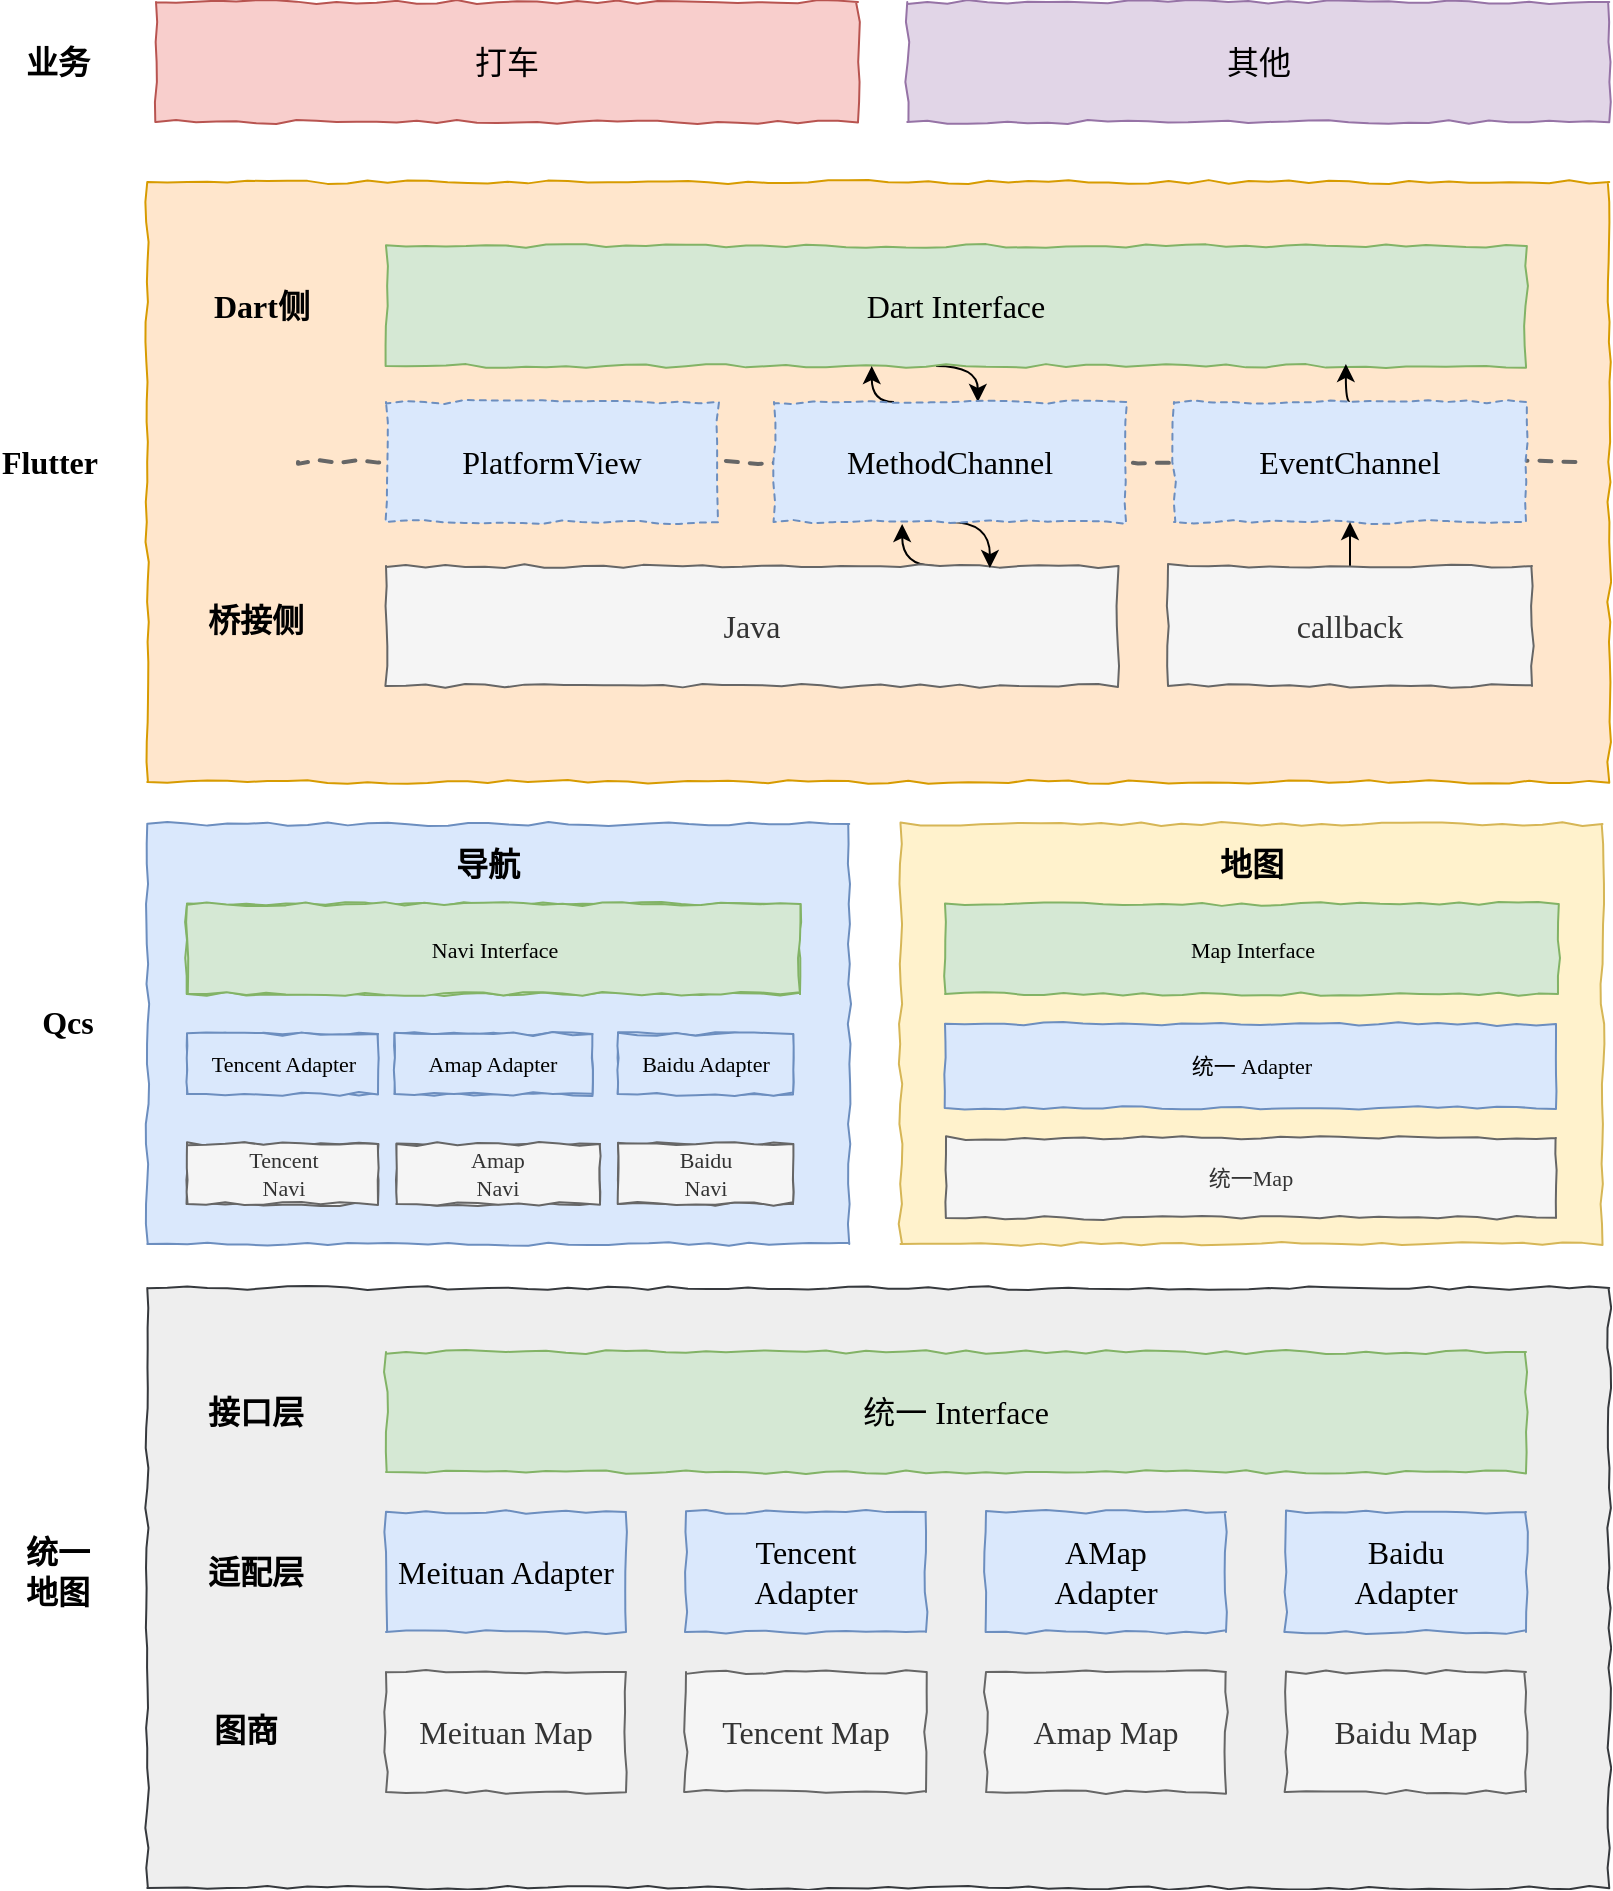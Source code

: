 <mxfile version="14.7.7" type="github">
  <diagram id="Is7nYFCBdMyNHaLq8IZW" name="第 1 页">
    <mxGraphModel dx="946" dy="1815" grid="1" gridSize="10" guides="1" tooltips="1" connect="1" arrows="1" fold="1" page="1" pageScale="1" pageWidth="827" pageHeight="1169" math="0" shadow="0">
      <root>
        <mxCell id="0" />
        <mxCell id="1" parent="0" />
        <mxCell id="AUB2p11LhJhiM78vF_-q-6" value="" style="rounded=0;whiteSpace=wrap;html=1;comic=1;fontFamily=Comic Sans MS;fontSize=16;fillColor=#ffe6cc;strokeColor=#d79b00;" vertex="1" parent="1">
          <mxGeometry x="84.63" y="-80" width="731" height="300" as="geometry" />
        </mxCell>
        <mxCell id="AUB2p11LhJhiM78vF_-q-33" value="" style="line;strokeWidth=2;html=1;rounded=0;comic=1;fontFamily=Comic Sans MS;fontSize=16;sketch=0;dashed=1;fillColor=#f5f5f5;strokeColor=#666666;fontColor=#333333;" vertex="1" parent="1">
          <mxGeometry x="160" y="55" width="640" height="10" as="geometry" />
        </mxCell>
        <mxCell id="XQhjO7J8rdvKNfG-MFRs-34" value="" style="rounded=0;whiteSpace=wrap;html=1;comic=1;fontFamily=Comic Sans MS;fontSize=16;fillColor=#dae8fc;strokeColor=#6c8ebf;" parent="1" vertex="1">
          <mxGeometry x="84.63" y="241" width="351" height="210" as="geometry" />
        </mxCell>
        <mxCell id="1ueHQHKciYsmYRuD5N_B-34" value="Qcs" style="text;html=1;strokeColor=none;fillColor=none;align=center;verticalAlign=middle;whiteSpace=wrap;rounded=0;comic=1;fontFamily=Comic Sans MS;fontSize=16;fontStyle=1" parent="1" vertex="1">
          <mxGeometry x="20" y="330" width="50" height="20" as="geometry" />
        </mxCell>
        <mxCell id="KlWJ0E5zpvOS__4lGVaB-1" value="地图" style="text;html=1;strokeColor=none;fillColor=none;align=center;verticalAlign=middle;whiteSpace=wrap;rounded=0;comic=1;fontFamily=Comic Sans MS;fontSize=16;fontStyle=1" parent="1" vertex="1">
          <mxGeometry x="611.75" y="260" width="50" height="20" as="geometry" />
        </mxCell>
        <mxCell id="KlWJ0E5zpvOS__4lGVaB-24" value="导航" style="text;html=1;strokeColor=none;fillColor=none;align=center;verticalAlign=middle;whiteSpace=wrap;rounded=0;comic=1;fontFamily=Comic Sans MS;fontSize=16;fontStyle=1" parent="1" vertex="1">
          <mxGeometry x="230" y="251" width="50" height="20" as="geometry" />
        </mxCell>
        <mxCell id="07GgqiMLKD5ptPio6yUv-8" value="地图" style="text;html=1;strokeColor=none;fillColor=none;align=center;verticalAlign=middle;whiteSpace=wrap;rounded=0;comic=1;fontFamily=Comic Sans MS;fontSize=16;fontStyle=1" parent="1" vertex="1">
          <mxGeometry x="611.75" y="260" width="50" height="20" as="geometry" />
        </mxCell>
        <mxCell id="XQhjO7J8rdvKNfG-MFRs-3" value="Map Interface" style="rounded=0;whiteSpace=wrap;html=1;comic=1;fillColor=#d5e8d4;strokeColor=#82b366;fontSize=11;fontFamily=Comic Sans MS;" parent="1" vertex="1">
          <mxGeometry x="483.5" y="281" width="306.5" height="45" as="geometry" />
        </mxCell>
        <mxCell id="XQhjO7J8rdvKNfG-MFRs-8" value="地图" style="text;html=1;strokeColor=none;fillColor=none;align=center;verticalAlign=middle;whiteSpace=wrap;rounded=0;comic=1;fontFamily=Comic Sans MS;fontSize=16;fontStyle=1" parent="1" vertex="1">
          <mxGeometry x="611.75" y="251" width="50" height="20" as="geometry" />
        </mxCell>
        <mxCell id="XQhjO7J8rdvKNfG-MFRs-17" value="Navi Interface" style="rounded=0;whiteSpace=wrap;html=1;comic=1;fillColor=#d5e8d4;strokeColor=#82b366;fontSize=11;fontFamily=Comic Sans MS;" parent="1" vertex="1">
          <mxGeometry x="104.5" y="281" width="306.5" height="45" as="geometry" />
        </mxCell>
        <mxCell id="XQhjO7J8rdvKNfG-MFRs-18" value="Tencent Adapter" style="rounded=0;whiteSpace=wrap;html=1;comic=1;fillColor=#dae8fc;strokeColor=#6c8ebf;fontSize=11;fontFamily=Comic Sans MS;" parent="1" vertex="1">
          <mxGeometry x="104.5" y="346" width="95.5" height="30" as="geometry" />
        </mxCell>
        <mxCell id="XQhjO7J8rdvKNfG-MFRs-19" value="Amap Adapter" style="rounded=0;whiteSpace=wrap;html=1;comic=1;fillColor=#dae8fc;strokeColor=#6c8ebf;fontSize=11;fontFamily=Comic Sans MS;" parent="1" vertex="1">
          <mxGeometry x="208.25" y="346" width="99" height="30" as="geometry" />
        </mxCell>
        <mxCell id="XQhjO7J8rdvKNfG-MFRs-20" value="Baidu Adapter" style="rounded=0;whiteSpace=wrap;html=1;comic=1;fillColor=#dae8fc;strokeColor=#6c8ebf;fontSize=11;fontFamily=Comic Sans MS;" parent="1" vertex="1">
          <mxGeometry x="320" y="346" width="87.5" height="30" as="geometry" />
        </mxCell>
        <mxCell id="XQhjO7J8rdvKNfG-MFRs-21" value="Tencent&lt;br&gt;Navi" style="rounded=0;whiteSpace=wrap;html=1;comic=1;fillColor=#f5f5f5;strokeColor=#666666;fontSize=11;fontFamily=Comic Sans MS;fontColor=#333333;" parent="1" vertex="1">
          <mxGeometry x="104.5" y="401" width="95.5" height="30" as="geometry" />
        </mxCell>
        <mxCell id="XQhjO7J8rdvKNfG-MFRs-22" value="Amap&lt;br&gt;Navi" style="rounded=0;whiteSpace=wrap;html=1;comic=1;fillColor=#f5f5f5;strokeColor=#666666;fontSize=11;fontFamily=Comic Sans MS;fontColor=#333333;" parent="1" vertex="1">
          <mxGeometry x="209.25" y="401" width="101.75" height="30" as="geometry" />
        </mxCell>
        <mxCell id="XQhjO7J8rdvKNfG-MFRs-23" value="Baidu&lt;br&gt;Navi" style="rounded=0;whiteSpace=wrap;html=1;comic=1;fillColor=#f5f5f5;strokeColor=#666666;fontSize=11;fontFamily=Comic Sans MS;fontColor=#333333;" parent="1" vertex="1">
          <mxGeometry x="320" y="401" width="87.5" height="30" as="geometry" />
        </mxCell>
        <mxCell id="XQhjO7J8rdvKNfG-MFRs-25" value="" style="rounded=0;whiteSpace=wrap;html=1;comic=1;fontFamily=Comic Sans MS;fontSize=16;fillColor=#fff2cc;strokeColor=#d6b656;" parent="1" vertex="1">
          <mxGeometry x="461.25" y="241" width="351" height="210" as="geometry" />
        </mxCell>
        <mxCell id="XQhjO7J8rdvKNfG-MFRs-27" value="Map Interface" style="rounded=0;whiteSpace=wrap;html=1;comic=1;fillColor=#d5e8d4;strokeColor=#82b366;fontSize=11;fontFamily=Comic Sans MS;" parent="1" vertex="1">
          <mxGeometry x="483.5" y="281" width="306.5" height="45" as="geometry" />
        </mxCell>
        <mxCell id="XQhjO7J8rdvKNfG-MFRs-32" value="地图" style="text;html=1;strokeColor=none;fillColor=none;align=center;verticalAlign=middle;whiteSpace=wrap;rounded=0;comic=1;fontFamily=Comic Sans MS;fontSize=16;fontStyle=1" parent="1" vertex="1">
          <mxGeometry x="611.75" y="251" width="50" height="20" as="geometry" />
        </mxCell>
        <mxCell id="XQhjO7J8rdvKNfG-MFRs-35" value="Navi Interface" style="rounded=0;whiteSpace=wrap;html=1;comic=1;fillColor=#d5e8d4;strokeColor=#82b366;fontSize=11;fontFamily=Comic Sans MS;" parent="1" vertex="1">
          <mxGeometry x="104.5" y="281" width="306.5" height="45" as="geometry" />
        </mxCell>
        <mxCell id="XQhjO7J8rdvKNfG-MFRs-36" value="Tencent Adapter" style="rounded=0;whiteSpace=wrap;html=1;comic=1;fillColor=#dae8fc;strokeColor=#6c8ebf;fontSize=11;fontFamily=Comic Sans MS;" parent="1" vertex="1">
          <mxGeometry x="104.5" y="346" width="95.5" height="30" as="geometry" />
        </mxCell>
        <mxCell id="XQhjO7J8rdvKNfG-MFRs-37" value="Amap Adapter" style="rounded=0;whiteSpace=wrap;html=1;comic=1;fillColor=#dae8fc;strokeColor=#6c8ebf;fontSize=11;fontFamily=Comic Sans MS;" parent="1" vertex="1">
          <mxGeometry x="208.25" y="346" width="99" height="30" as="geometry" />
        </mxCell>
        <mxCell id="XQhjO7J8rdvKNfG-MFRs-38" value="Baidu Adapter" style="rounded=0;whiteSpace=wrap;html=1;comic=1;fillColor=#dae8fc;strokeColor=#6c8ebf;fontSize=11;fontFamily=Comic Sans MS;" parent="1" vertex="1">
          <mxGeometry x="320" y="346" width="87.5" height="30" as="geometry" />
        </mxCell>
        <mxCell id="XQhjO7J8rdvKNfG-MFRs-39" value="Tencent&lt;br&gt;Navi" style="rounded=0;whiteSpace=wrap;html=1;comic=1;fillColor=#f5f5f5;strokeColor=#666666;fontSize=11;fontFamily=Comic Sans MS;fontColor=#333333;" parent="1" vertex="1">
          <mxGeometry x="104.5" y="401" width="95.5" height="30" as="geometry" />
        </mxCell>
        <mxCell id="XQhjO7J8rdvKNfG-MFRs-40" value="Amap&lt;br&gt;Navi" style="rounded=0;whiteSpace=wrap;html=1;comic=1;fillColor=#f5f5f5;strokeColor=#666666;fontSize=11;fontFamily=Comic Sans MS;fontColor=#333333;" parent="1" vertex="1">
          <mxGeometry x="209.25" y="401" width="101.75" height="30" as="geometry" />
        </mxCell>
        <mxCell id="XQhjO7J8rdvKNfG-MFRs-41" value="Baidu&lt;br&gt;Navi" style="rounded=0;whiteSpace=wrap;html=1;comic=1;fillColor=#f5f5f5;strokeColor=#666666;fontSize=11;fontFamily=Comic Sans MS;fontColor=#333333;" parent="1" vertex="1">
          <mxGeometry x="320" y="401" width="87.5" height="30" as="geometry" />
        </mxCell>
        <mxCell id="XQhjO7J8rdvKNfG-MFRs-43" value="" style="rounded=0;whiteSpace=wrap;html=1;comic=1;fontFamily=Comic Sans MS;fontSize=16;fillColor=#eeeeee;strokeColor=#36393d;" parent="1" vertex="1">
          <mxGeometry x="84.63" y="473" width="731" height="300" as="geometry" />
        </mxCell>
        <mxCell id="XQhjO7J8rdvKNfG-MFRs-44" value="Meituan Map" style="rounded=0;whiteSpace=wrap;html=1;comic=1;fillColor=#f5f5f5;strokeColor=#666666;fontColor=#333333;fontSize=16;fontFamily=Comic Sans MS;" parent="1" vertex="1">
          <mxGeometry x="204" y="665" width="120" height="60" as="geometry" />
        </mxCell>
        <mxCell id="XQhjO7J8rdvKNfG-MFRs-45" value="Tencent Map" style="rounded=0;whiteSpace=wrap;html=1;comic=1;fillColor=#f5f5f5;strokeColor=#666666;fontColor=#333333;fontSize=16;fontFamily=Comic Sans MS;" parent="1" vertex="1">
          <mxGeometry x="354" y="665" width="120" height="60" as="geometry" />
        </mxCell>
        <mxCell id="XQhjO7J8rdvKNfG-MFRs-46" value="Amap Map" style="rounded=0;whiteSpace=wrap;html=1;comic=1;fillColor=#f5f5f5;strokeColor=#666666;fontColor=#333333;fontSize=16;fontFamily=Comic Sans MS;" parent="1" vertex="1">
          <mxGeometry x="504" y="665" width="120" height="60" as="geometry" />
        </mxCell>
        <mxCell id="XQhjO7J8rdvKNfG-MFRs-47" value="Baidu Map" style="rounded=0;whiteSpace=wrap;html=1;comic=1;fillColor=#f5f5f5;strokeColor=#666666;fontColor=#333333;fontSize=16;fontFamily=Comic Sans MS;" parent="1" vertex="1">
          <mxGeometry x="654" y="665" width="120" height="60" as="geometry" />
        </mxCell>
        <mxCell id="XQhjO7J8rdvKNfG-MFRs-48" value="Meituan Adapter" style="rounded=0;whiteSpace=wrap;html=1;comic=1;fillColor=#dae8fc;strokeColor=#6c8ebf;fontSize=16;fontFamily=Comic Sans MS;" parent="1" vertex="1">
          <mxGeometry x="204" y="585" width="120" height="60" as="geometry" />
        </mxCell>
        <mxCell id="XQhjO7J8rdvKNfG-MFRs-49" value="图商" style="text;html=1;strokeColor=none;fillColor=none;align=center;verticalAlign=middle;whiteSpace=wrap;rounded=0;comic=1;fontFamily=Comic Sans MS;fontSize=16;fontStyle=1" parent="1" vertex="1">
          <mxGeometry x="114" y="685" width="40" height="18" as="geometry" />
        </mxCell>
        <mxCell id="XQhjO7J8rdvKNfG-MFRs-50" value="Tencent&lt;br&gt;Adapter" style="rounded=0;whiteSpace=wrap;html=1;comic=1;fillColor=#dae8fc;strokeColor=#6c8ebf;fontSize=16;fontFamily=Comic Sans MS;" parent="1" vertex="1">
          <mxGeometry x="354" y="585" width="120" height="60" as="geometry" />
        </mxCell>
        <mxCell id="XQhjO7J8rdvKNfG-MFRs-51" value="AMap&lt;br&gt;Adapter" style="rounded=0;whiteSpace=wrap;html=1;comic=1;fillColor=#dae8fc;strokeColor=#6c8ebf;fontSize=16;fontFamily=Comic Sans MS;" parent="1" vertex="1">
          <mxGeometry x="504" y="585" width="120" height="60" as="geometry" />
        </mxCell>
        <mxCell id="XQhjO7J8rdvKNfG-MFRs-52" value="Baidu&lt;br&gt;Adapter" style="rounded=0;whiteSpace=wrap;html=1;comic=1;fillColor=#dae8fc;strokeColor=#6c8ebf;fontSize=16;fontFamily=Comic Sans MS;" parent="1" vertex="1">
          <mxGeometry x="654" y="585" width="120" height="60" as="geometry" />
        </mxCell>
        <mxCell id="XQhjO7J8rdvKNfG-MFRs-53" value="适配层" style="text;html=1;strokeColor=none;fillColor=none;align=center;verticalAlign=middle;whiteSpace=wrap;rounded=0;comic=1;fontFamily=Comic Sans MS;fontSize=16;fontStyle=1" parent="1" vertex="1">
          <mxGeometry x="114" y="605" width="50" height="20" as="geometry" />
        </mxCell>
        <mxCell id="XQhjO7J8rdvKNfG-MFRs-55" value="接口层" style="text;html=1;strokeColor=none;fillColor=none;align=center;verticalAlign=middle;whiteSpace=wrap;rounded=0;comic=1;fontFamily=Comic Sans MS;fontSize=16;fontStyle=1" parent="1" vertex="1">
          <mxGeometry x="114" y="525" width="50" height="20" as="geometry" />
        </mxCell>
        <mxCell id="XQhjO7J8rdvKNfG-MFRs-56" value="统一&lt;br&gt;地图" style="text;html=1;strokeColor=none;fillColor=none;align=center;verticalAlign=middle;whiteSpace=wrap;rounded=0;comic=1;fontFamily=Comic Sans MS;fontSize=16;fontStyle=1" parent="1" vertex="1">
          <mxGeometry x="11" y="605" width="58" height="20" as="geometry" />
        </mxCell>
        <mxCell id="AUB2p11LhJhiM78vF_-q-1" value="统一Map" style="rounded=0;whiteSpace=wrap;html=1;comic=1;fillColor=#f5f5f5;strokeColor=#666666;fontSize=11;fontFamily=Comic Sans MS;fontColor=#333333;" vertex="1" parent="1">
          <mxGeometry x="484" y="398" width="305" height="40" as="geometry" />
        </mxCell>
        <mxCell id="AUB2p11LhJhiM78vF_-q-2" value="统一 Adapter" style="rounded=0;whiteSpace=wrap;html=1;comic=1;fillColor=#dae8fc;strokeColor=#6c8ebf;fontSize=11;fontFamily=Comic Sans MS;" vertex="1" parent="1">
          <mxGeometry x="483.5" y="341" width="305.5" height="42" as="geometry" />
        </mxCell>
        <mxCell id="AUB2p11LhJhiM78vF_-q-3" value="统一 Interface" style="rounded=0;whiteSpace=wrap;html=1;comic=1;fillColor=#d5e8d4;strokeColor=#82b366;fontSize=16;fontFamily=Comic Sans MS;" vertex="1" parent="1">
          <mxGeometry x="204" y="505" width="570" height="60" as="geometry" />
        </mxCell>
        <mxCell id="AUB2p11LhJhiM78vF_-q-5" value="Flutter" style="text;html=1;strokeColor=none;fillColor=none;align=center;verticalAlign=middle;whiteSpace=wrap;rounded=0;comic=1;fontFamily=Comic Sans MS;fontSize=16;fontStyle=1" vertex="1" parent="1">
          <mxGeometry x="11" y="50" width="50" height="20" as="geometry" />
        </mxCell>
        <mxCell id="AUB2p11LhJhiM78vF_-q-44" style="edgeStyle=orthogonalEdgeStyle;curved=1;orthogonalLoop=1;jettySize=auto;html=1;exitX=0.75;exitY=0;exitDx=0;exitDy=0;entryX=0.364;entryY=1.017;entryDx=0;entryDy=0;entryPerimeter=0;fontFamily=Comic Sans MS;fontSize=16;" edge="1" parent="1" source="AUB2p11LhJhiM78vF_-q-7" target="AUB2p11LhJhiM78vF_-q-36">
          <mxGeometry relative="1" as="geometry" />
        </mxCell>
        <mxCell id="AUB2p11LhJhiM78vF_-q-7" value="Java" style="rounded=0;whiteSpace=wrap;html=1;comic=1;fillColor=#f5f5f5;strokeColor=#666666;fontColor=#333333;fontSize=16;fontFamily=Comic Sans MS;" vertex="1" parent="1">
          <mxGeometry x="204" y="112" width="366" height="60" as="geometry" />
        </mxCell>
        <mxCell id="AUB2p11LhJhiM78vF_-q-12" value="桥接侧" style="text;html=1;strokeColor=none;fillColor=none;align=center;verticalAlign=middle;whiteSpace=wrap;rounded=0;comic=1;fontFamily=Comic Sans MS;fontSize=16;fontStyle=1" vertex="1" parent="1">
          <mxGeometry x="112" y="130" width="54" height="18" as="geometry" />
        </mxCell>
        <mxCell id="AUB2p11LhJhiM78vF_-q-17" value="Dart侧" style="text;html=1;strokeColor=none;fillColor=none;align=center;verticalAlign=middle;whiteSpace=wrap;rounded=0;comic=1;fontFamily=Comic Sans MS;fontSize=16;fontStyle=1" vertex="1" parent="1">
          <mxGeometry x="114" y="-28" width="56" height="20" as="geometry" />
        </mxCell>
        <mxCell id="AUB2p11LhJhiM78vF_-q-45" style="edgeStyle=orthogonalEdgeStyle;curved=1;orthogonalLoop=1;jettySize=auto;html=1;exitX=0.5;exitY=1;exitDx=0;exitDy=0;entryX=0.636;entryY=0;entryDx=0;entryDy=0;entryPerimeter=0;fontFamily=Comic Sans MS;fontSize=16;" edge="1" parent="1">
          <mxGeometry relative="1" as="geometry">
            <mxPoint x="479" y="12" as="sourcePoint" />
            <mxPoint x="499.936" y="30" as="targetPoint" />
          </mxGeometry>
        </mxCell>
        <mxCell id="AUB2p11LhJhiM78vF_-q-18" value="Dart Interface" style="rounded=0;whiteSpace=wrap;html=1;comic=1;fillColor=#d5e8d4;strokeColor=#82b366;fontSize=16;fontFamily=Comic Sans MS;" vertex="1" parent="1">
          <mxGeometry x="204" y="-48" width="570" height="60" as="geometry" />
        </mxCell>
        <mxCell id="AUB2p11LhJhiM78vF_-q-23" value="业务" style="text;html=1;strokeColor=none;fillColor=none;align=center;verticalAlign=middle;whiteSpace=wrap;rounded=0;comic=1;fontFamily=Comic Sans MS;fontSize=16;fontStyle=1" vertex="1" parent="1">
          <mxGeometry x="15" y="-150" width="50" height="20" as="geometry" />
        </mxCell>
        <mxCell id="AUB2p11LhJhiM78vF_-q-24" value="打车" style="rounded=0;whiteSpace=wrap;html=1;comic=1;fontSize=16;fontFamily=Comic Sans MS;fillColor=#f8cecc;strokeColor=#b85450;" vertex="1" parent="1">
          <mxGeometry x="89" y="-170" width="351" height="60" as="geometry" />
        </mxCell>
        <mxCell id="AUB2p11LhJhiM78vF_-q-25" value="其他" style="rounded=0;whiteSpace=wrap;html=1;comic=1;fontSize=16;fontFamily=Comic Sans MS;fillColor=#e1d5e7;strokeColor=#9673a6;" vertex="1" parent="1">
          <mxGeometry x="464.63" y="-170" width="351" height="60" as="geometry" />
        </mxCell>
        <mxCell id="AUB2p11LhJhiM78vF_-q-34" value="PlatformView" style="rounded=0;whiteSpace=wrap;html=1;dashed=1;comic=1;sketch=0;fontFamily=Comic Sans MS;fontSize=16;fillColor=#dae8fc;strokeColor=#6c8ebf;" vertex="1" parent="1">
          <mxGeometry x="204" y="30" width="166" height="60" as="geometry" />
        </mxCell>
        <mxCell id="AUB2p11LhJhiM78vF_-q-43" style="edgeStyle=orthogonalEdgeStyle;curved=1;orthogonalLoop=1;jettySize=auto;html=1;exitX=0.25;exitY=0;exitDx=0;exitDy=0;entryX=0.398;entryY=1;entryDx=0;entryDy=0;entryPerimeter=0;fontFamily=Comic Sans MS;fontSize=16;" edge="1" parent="1">
          <mxGeometry relative="1" as="geometry">
            <mxPoint x="458" y="30" as="sourcePoint" />
            <mxPoint x="446.86" y="12" as="targetPoint" />
          </mxGeometry>
        </mxCell>
        <mxCell id="AUB2p11LhJhiM78vF_-q-47" style="edgeStyle=orthogonalEdgeStyle;curved=1;orthogonalLoop=1;jettySize=auto;html=1;exitX=0.5;exitY=1;exitDx=0;exitDy=0;entryX=0.825;entryY=0.017;entryDx=0;entryDy=0;entryPerimeter=0;fontFamily=Comic Sans MS;fontSize=16;" edge="1" parent="1" source="AUB2p11LhJhiM78vF_-q-36" target="AUB2p11LhJhiM78vF_-q-7">
          <mxGeometry relative="1" as="geometry" />
        </mxCell>
        <mxCell id="AUB2p11LhJhiM78vF_-q-36" value="MethodChannel" style="rounded=0;whiteSpace=wrap;html=1;dashed=1;comic=1;sketch=0;fontFamily=Comic Sans MS;fontSize=16;fillColor=#dae8fc;strokeColor=#6c8ebf;" vertex="1" parent="1">
          <mxGeometry x="398" y="30" width="176" height="60" as="geometry" />
        </mxCell>
        <mxCell id="AUB2p11LhJhiM78vF_-q-40" style="edgeStyle=orthogonalEdgeStyle;curved=1;orthogonalLoop=1;jettySize=auto;html=1;exitX=0.5;exitY=0;exitDx=0;exitDy=0;entryX=0.842;entryY=0.983;entryDx=0;entryDy=0;entryPerimeter=0;fontFamily=Comic Sans MS;fontSize=16;" edge="1" parent="1" source="AUB2p11LhJhiM78vF_-q-37" target="AUB2p11LhJhiM78vF_-q-18">
          <mxGeometry relative="1" as="geometry" />
        </mxCell>
        <mxCell id="AUB2p11LhJhiM78vF_-q-37" value="EventChannel" style="rounded=0;whiteSpace=wrap;html=1;dashed=1;comic=1;sketch=0;fontFamily=Comic Sans MS;fontSize=16;fillColor=#dae8fc;strokeColor=#6c8ebf;" vertex="1" parent="1">
          <mxGeometry x="598" y="30" width="176" height="60" as="geometry" />
        </mxCell>
        <mxCell id="AUB2p11LhJhiM78vF_-q-39" style="edgeStyle=orthogonalEdgeStyle;orthogonalLoop=1;jettySize=auto;html=1;exitX=0.5;exitY=0;exitDx=0;exitDy=0;entryX=0.5;entryY=1;entryDx=0;entryDy=0;fontFamily=Comic Sans MS;fontSize=16;curved=1;" edge="1" parent="1" source="AUB2p11LhJhiM78vF_-q-38" target="AUB2p11LhJhiM78vF_-q-37">
          <mxGeometry relative="1" as="geometry" />
        </mxCell>
        <mxCell id="AUB2p11LhJhiM78vF_-q-38" value="callback" style="rounded=0;whiteSpace=wrap;html=1;comic=1;fillColor=#f5f5f5;strokeColor=#666666;fontColor=#333333;fontSize=16;fontFamily=Comic Sans MS;" vertex="1" parent="1">
          <mxGeometry x="595" y="112" width="182" height="60" as="geometry" />
        </mxCell>
      </root>
    </mxGraphModel>
  </diagram>
</mxfile>
